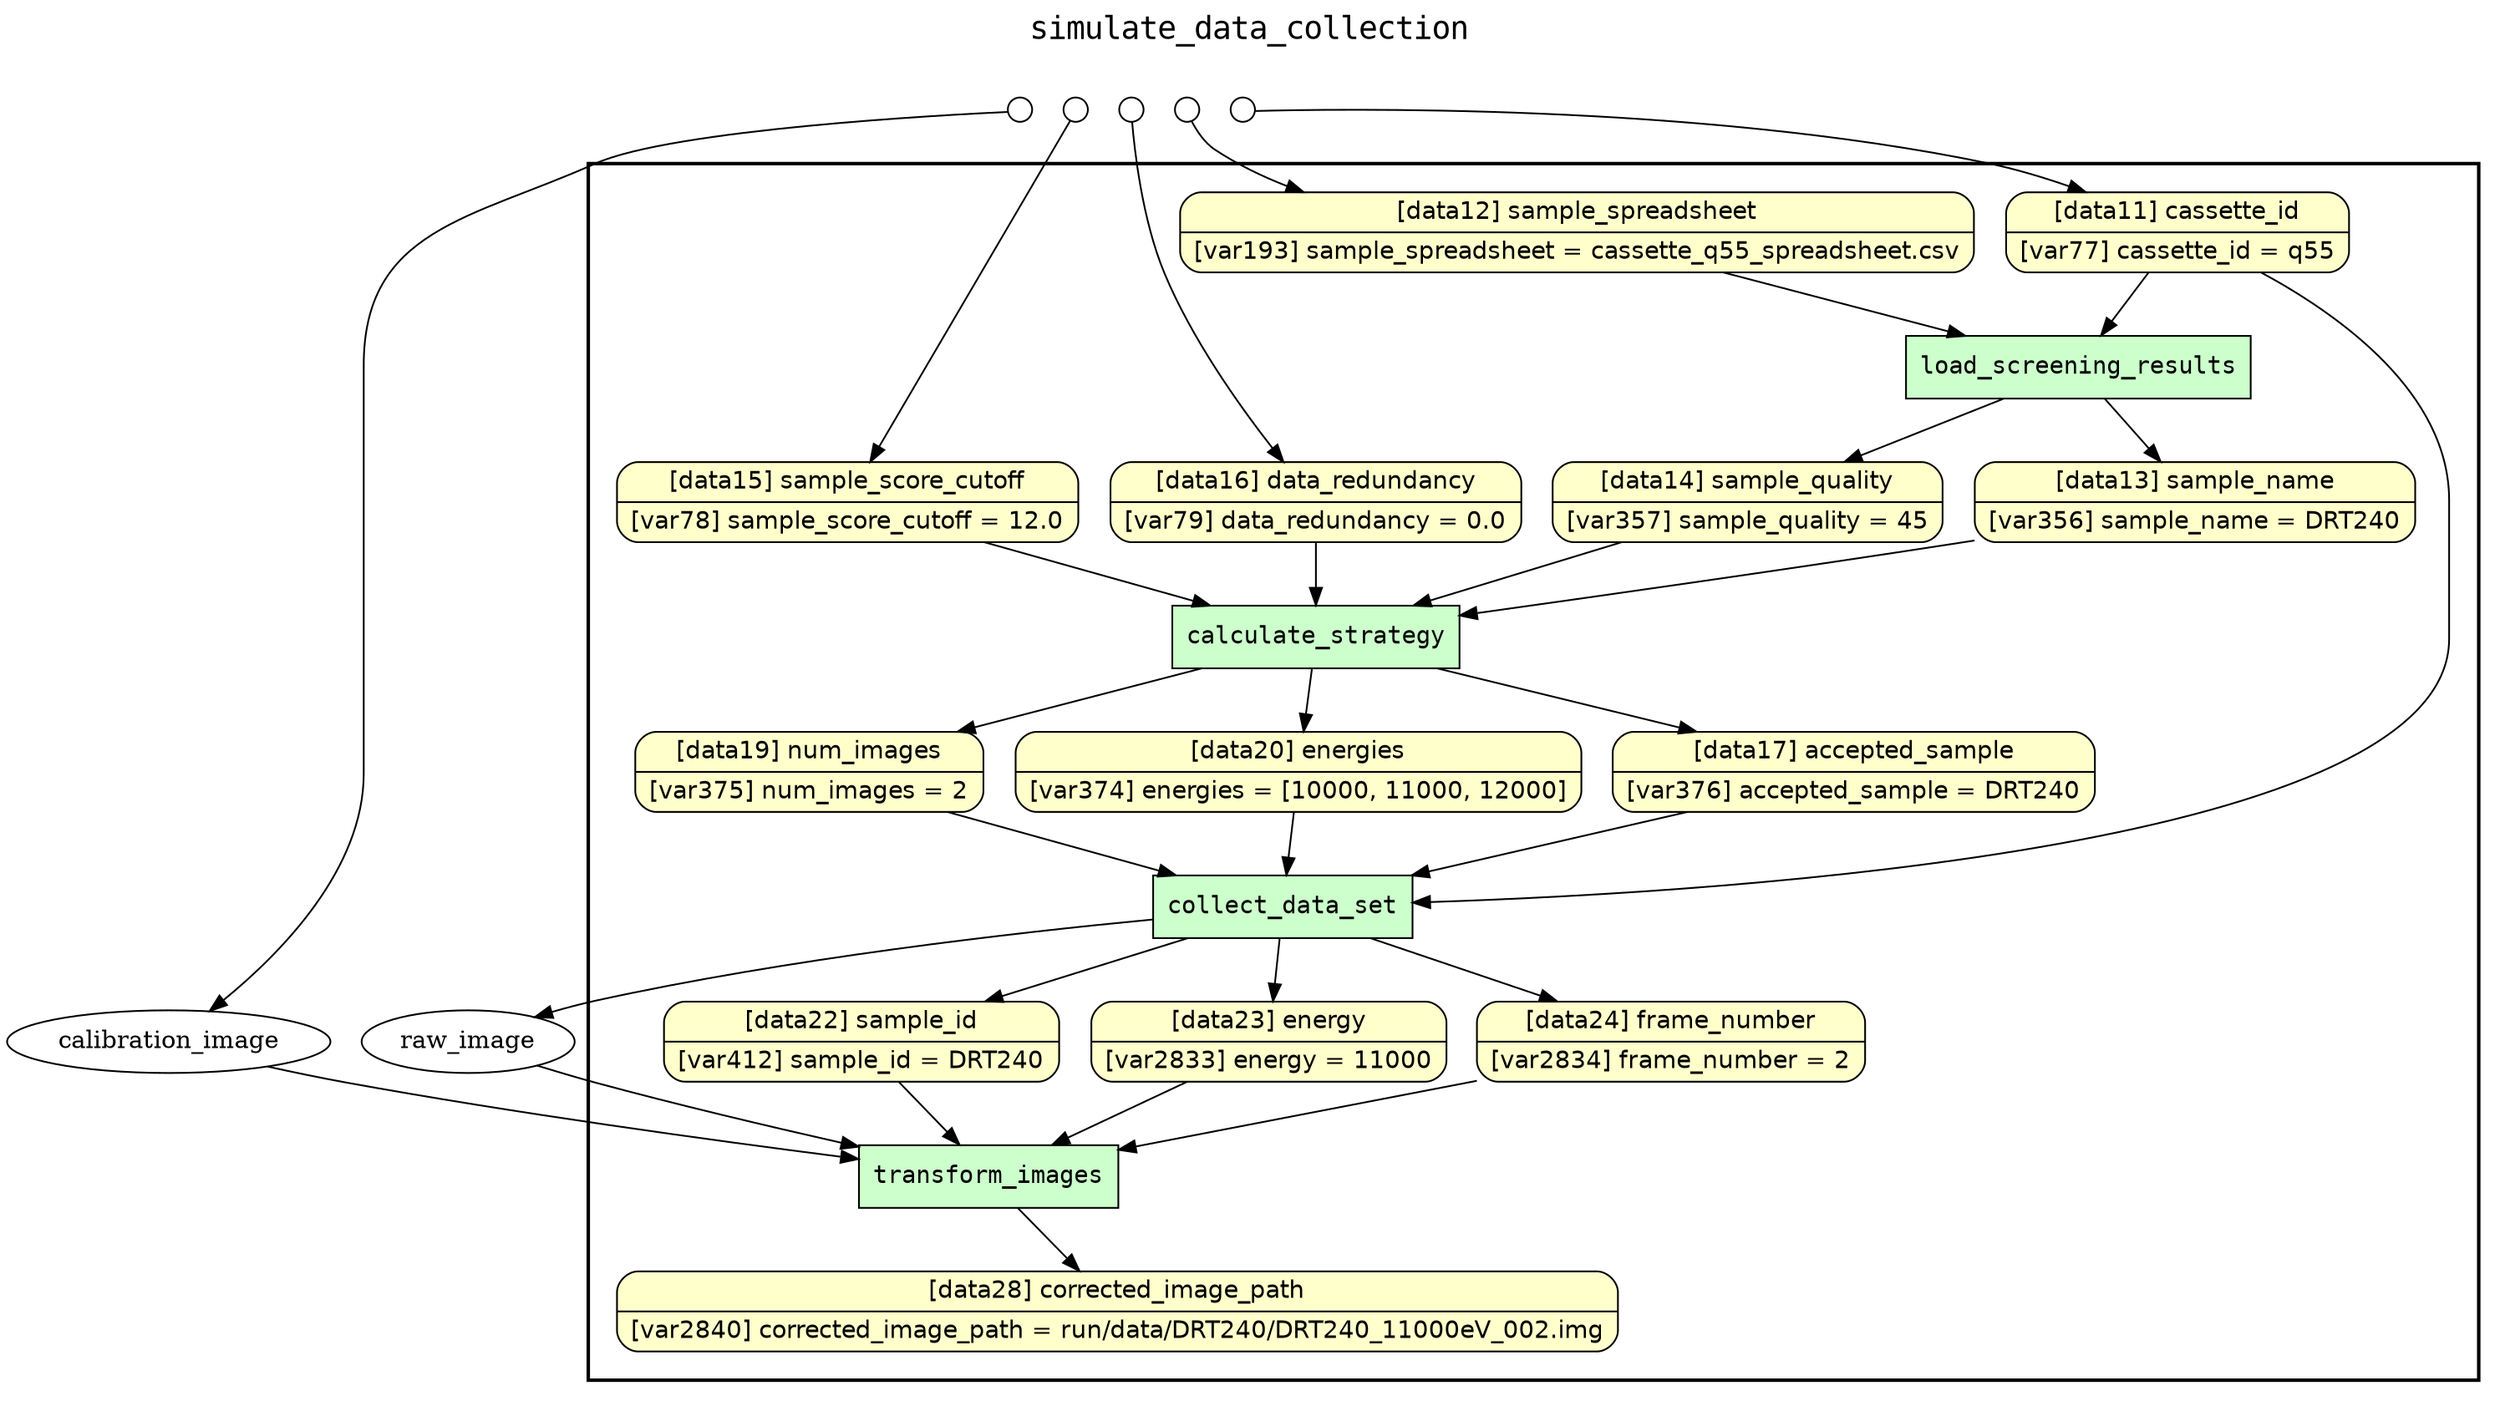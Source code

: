 
digraph yw_data_view {
rankdir=TB
fontname=Courier; fontsize=18; labelloc=t
label="simulate_data_collection"
subgraph cluster_workflow { label=""; color=black; penwidth=2
subgraph cluster_workflow_inner { label=""; color=white
node[shape=box style="filled" fillcolor="#CCFFCC" peripheries=1 fontname=Courier]
collect_data_set
calculate_strategy
load_screening_results
transform_images
node[shape=box style="filled" fillcolor="#CCFFCC" peripheries=1 fontname=Courier]
node[shape=box style="rounded,filled" fillcolor="#FFFFCC" peripheries=1 fontname=Helvetica]
cassette_id [shape=record rankdir=LR label="{<f0> [data11] cassette_id |<f1> [var77] cassette_id = q55}"]
sample_spreadsheet [shape=record rankdir=LR label="{<f0> [data12] sample_spreadsheet |<f1> [var193] sample_spreadsheet = cassette_q55_spreadsheet.csv}"]
sample_name [shape=record rankdir=LR label="{<f0> [data13] sample_name |<f1> [var356] sample_name = DRT240}"]
sample_quality [shape=record rankdir=LR label="{<f0> [data14] sample_quality |<f1> [var357] sample_quality = 45}"]
sample_score_cutoff [shape=record rankdir=LR label="{<f0> [data15] sample_score_cutoff |<f1> [var78] sample_score_cutoff = 12.0}"]
data_redundancy [shape=record rankdir=LR label="{<f0> [data16] data_redundancy |<f1> [var79] data_redundancy = 0.0}"]
accepted_sample [shape=record rankdir=LR label="{<f0> [data17] accepted_sample |<f1> [var376] accepted_sample = DRT240}"]
num_images [shape=record rankdir=LR label="{<f0> [data19] num_images |<f1> [var375] num_images = 2}"]
energies [shape=record rankdir=LR label="{<f0> [data20] energies |<f1> [var374] energies = [10000, 11000, 12000]}"]
sample_id [shape=record rankdir=LR label="{<f0> [data22] sample_id |<f1> [var412] sample_id = DRT240}"]
energy [shape=record rankdir=LR label="{<f0> [data23] energy |<f1> [var2833] energy = 11000}"]
frame_number [shape=record rankdir=LR label="{<f0> [data24] frame_number |<f1> [var2834] frame_number = 2}"]
corrected_image_path [shape=record rankdir=LR label="{<f0> [data28] corrected_image_path |<f1> [var2840] corrected_image_path = run/data/DRT240/DRT240_11000eV_002.img}"]
}}
subgraph cluster_inflows { label=""; color=white; penwidth=2
subgraph cluster_inflows_inner { label=""; color=white
node[shape=circle fillcolor="#FFFFFF" peripheries=1 width=0.2]
sample_spreadsheet_inflow [label=""]
calibration_image_inflow [label=""]
sample_score_cutoff_inflow [label=""]
data_redundancy_inflow [label=""]
cassette_id_inflow [label=""]
}}
subgraph cluster_outflows { label=""; color=white; penwidth=2
subgraph cluster_outflows_inner { label=""; color=white
node[shape=circle fillcolor="#FFFFFF" peripheries=1 width=0.2]
}}
sample_id -> transform_images
accepted_sample -> collect_data_set
data_redundancy -> calculate_strategy
raw_image -> transform_images
sample_score_cutoff -> calculate_strategy
num_images -> collect_data_set
sample_name -> calculate_strategy
frame_number -> transform_images
energy -> transform_images
energies -> collect_data_set
calibration_image -> transform_images
sample_quality -> calculate_strategy
sample_spreadsheet -> load_screening_results
cassette_id -> collect_data_set
cassette_id -> load_screening_results
load_screening_results -> sample_name
load_screening_results -> sample_quality
calculate_strategy -> accepted_sample
calculate_strategy -> num_images
calculate_strategy -> energies
collect_data_set -> sample_id
collect_data_set -> energy
collect_data_set -> frame_number
collect_data_set -> raw_image
transform_images -> corrected_image_path
sample_spreadsheet_inflow -> sample_spreadsheet
calibration_image_inflow -> calibration_image
sample_score_cutoff_inflow -> sample_score_cutoff
data_redundancy_inflow -> data_redundancy
cassette_id_inflow -> cassette_id
}

